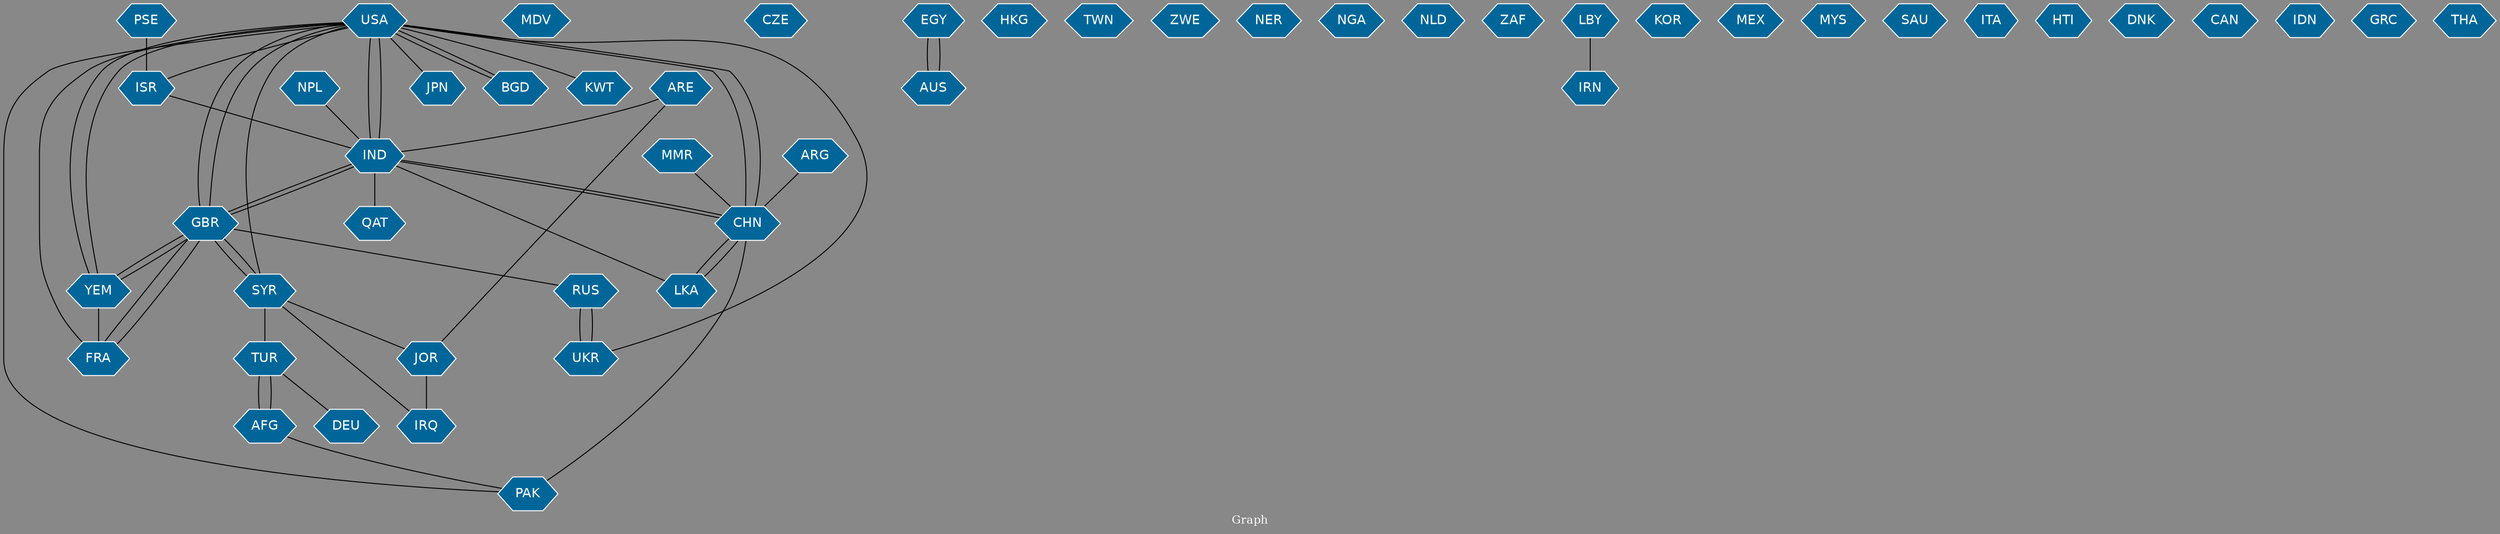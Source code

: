 // Countries together in item graph
graph {
	graph [bgcolor="#888888" fontcolor=white fontsize=12 label="Graph" outputorder=edgesfirst overlap=prism]
	node [color=white fillcolor="#006699" fontcolor=white fontname=Helvetica shape=hexagon style=filled]
	edge [arrowhead=open color=black fontcolor=white fontname=Courier fontsize=12]
		USA [label=USA]
		MDV [label=MDV]
		IND [label=IND]
		CZE [label=CZE]
		UKR [label=UKR]
		JPN [label=JPN]
		EGY [label=EGY]
		AUS [label=AUS]
		NPL [label=NPL]
		HKG [label=HKG]
		JOR [label=JOR]
		IRQ [label=IRQ]
		TUR [label=TUR]
		AFG [label=AFG]
		TWN [label=TWN]
		SYR [label=SYR]
		ZWE [label=ZWE]
		GBR [label=GBR]
		BGD [label=BGD]
		NER [label=NER]
		NGA [label=NGA]
		NLD [label=NLD]
		ZAF [label=ZAF]
		PAK [label=PAK]
		LBY [label=LBY]
		IRN [label=IRN]
		KOR [label=KOR]
		MEX [label=MEX]
		KWT [label=KWT]
		MYS [label=MYS]
		SAU [label=SAU]
		DEU [label=DEU]
		ISR [label=ISR]
		FRA [label=FRA]
		RUS [label=RUS]
		YEM [label=YEM]
		CHN [label=CHN]
		ITA [label=ITA]
		HTI [label=HTI]
		DNK [label=DNK]
		ARG [label=ARG]
		LKA [label=LKA]
		ARE [label=ARE]
		QAT [label=QAT]
		CAN [label=CAN]
		MMR [label=MMR]
		IDN [label=IDN]
		PSE [label=PSE]
		GRC [label=GRC]
		THA [label=THA]
			NPL -- IND [weight=1]
			SYR -- USA [weight=2]
			SYR -- IRQ [weight=1]
			JOR -- IRQ [weight=1]
			AUS -- EGY [weight=1]
			SYR -- TUR [weight=1]
			UKR -- RUS [weight=3]
			FRA -- GBR [weight=1]
			USA -- ISR [weight=1]
			CHN -- USA [weight=2]
			CHN -- LKA [weight=1]
			USA -- KWT [weight=1]
			IND -- QAT [weight=1]
			ISR -- IND [weight=1]
			GBR -- YEM [weight=2]
			LKA -- CHN [weight=1]
			TUR -- AFG [weight=1]
			IND -- USA [weight=5]
			TUR -- DEU [weight=1]
			EGY -- AUS [weight=1]
			CHN -- IND [weight=1]
			IND -- LKA [weight=1]
			SYR -- JOR [weight=1]
			USA -- IND [weight=3]
			YEM -- GBR [weight=1]
			AFG -- PAK [weight=1]
			USA -- BGD [weight=1]
			AFG -- TUR [weight=2]
			USA -- JPN [weight=2]
			YEM -- USA [weight=3]
			GBR -- IND [weight=3]
			LBY -- IRN [weight=1]
			ARE -- JOR [weight=1]
			RUS -- UKR [weight=1]
			USA -- FRA [weight=2]
			PSE -- ISR [weight=1]
			USA -- CHN [weight=2]
			USA -- YEM [weight=1]
			GBR -- RUS [weight=1]
			BGD -- USA [weight=2]
			IND -- CHN [weight=2]
			SYR -- GBR [weight=2]
			CHN -- PAK [weight=2]
			USA -- GBR [weight=2]
			ARG -- CHN [weight=1]
			GBR -- USA [weight=3]
			USA -- UKR [weight=1]
			GBR -- FRA [weight=1]
			USA -- PAK [weight=1]
			YEM -- FRA [weight=2]
			MMR -- CHN [weight=1]
			IND -- GBR [weight=2]
			GBR -- SYR [weight=1]
			ARE -- IND [weight=1]
}